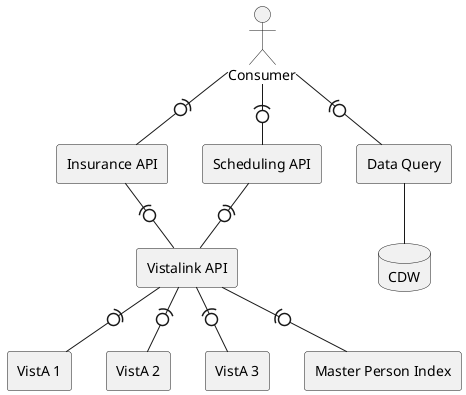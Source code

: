 @startuml

rectangle "VistA 1" as V1
rectangle "VistA 2" as V2
rectangle "VistA 3" as V3
rectangle "Master Person Index" as MPI
rectangle "Vistalink API" as VL
rectangle "Insurance API" as INS
rectangle "Scheduling API" as SC
rectangle "Data Query" as DQ
database CDW
actor Consumer

VL -(0- MPI
VL -(0- V1
VL -(0- V2
VL -(0- V3

INS -(0- VL
SC -(0- VL
DQ -- CDW

Consumer -(0- INS
Consumer -(0- SC
Consumer -(0- DQ

@enduml
